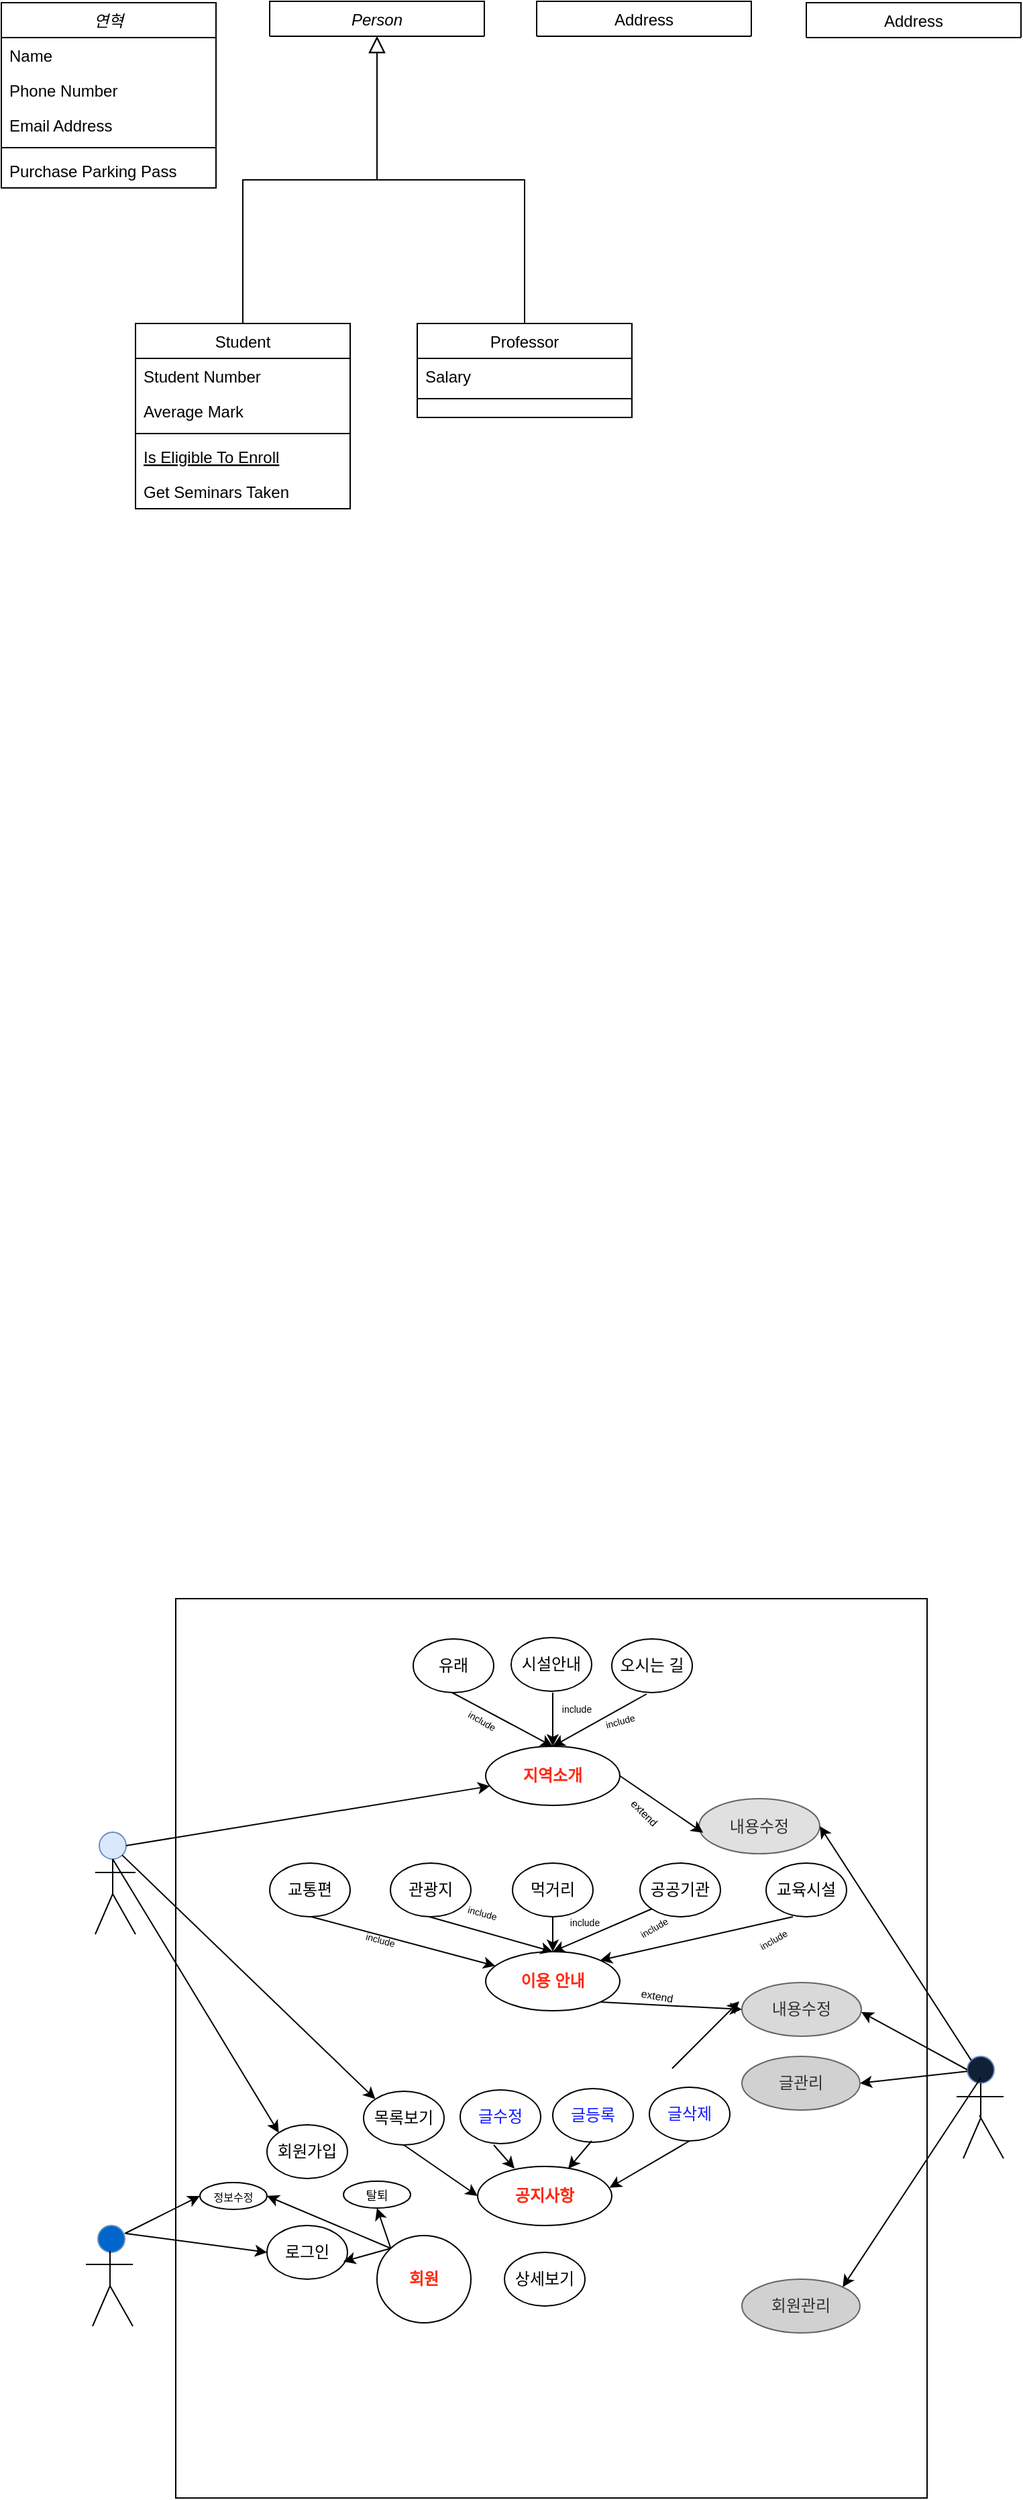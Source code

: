 <mxfile version="24.0.2" type="device">
  <diagram id="C5RBs43oDa-KdzZeNtuy" name="Page-1">
    <mxGraphModel dx="1195" dy="622" grid="1" gridSize="10" guides="1" tooltips="1" connect="1" arrows="1" fold="1" page="1" pageScale="1" pageWidth="827" pageHeight="1169" math="0" shadow="0">
      <root>
        <mxCell id="WIyWlLk6GJQsqaUBKTNV-0" />
        <mxCell id="WIyWlLk6GJQsqaUBKTNV-1" parent="WIyWlLk6GJQsqaUBKTNV-0" />
        <mxCell id="zkfFHV4jXpPFQw0GAbJ--0" value="Person" style="swimlane;fontStyle=2;align=center;verticalAlign=top;childLayout=stackLayout;horizontal=1;startSize=26;horizontalStack=0;resizeParent=1;resizeLast=0;collapsible=1;marginBottom=0;rounded=0;shadow=0;strokeWidth=1;" parent="WIyWlLk6GJQsqaUBKTNV-1" vertex="1" collapsed="1">
          <mxGeometry x="220" y="120" width="160" height="26" as="geometry">
            <mxRectangle x="220" y="120" width="160" height="138" as="alternateBounds" />
          </mxGeometry>
        </mxCell>
        <mxCell id="zkfFHV4jXpPFQw0GAbJ--1" value="Name" style="text;align=left;verticalAlign=top;spacingLeft=4;spacingRight=4;overflow=hidden;rotatable=0;points=[[0,0.5],[1,0.5]];portConstraint=eastwest;" parent="zkfFHV4jXpPFQw0GAbJ--0" vertex="1">
          <mxGeometry y="26" width="160" height="26" as="geometry" />
        </mxCell>
        <mxCell id="zkfFHV4jXpPFQw0GAbJ--2" value="Phone Number" style="text;align=left;verticalAlign=top;spacingLeft=4;spacingRight=4;overflow=hidden;rotatable=0;points=[[0,0.5],[1,0.5]];portConstraint=eastwest;rounded=0;shadow=0;html=0;" parent="zkfFHV4jXpPFQw0GAbJ--0" vertex="1">
          <mxGeometry y="52" width="160" height="26" as="geometry" />
        </mxCell>
        <mxCell id="zkfFHV4jXpPFQw0GAbJ--3" value="Email Address" style="text;align=left;verticalAlign=top;spacingLeft=4;spacingRight=4;overflow=hidden;rotatable=0;points=[[0,0.5],[1,0.5]];portConstraint=eastwest;rounded=0;shadow=0;html=0;" parent="zkfFHV4jXpPFQw0GAbJ--0" vertex="1">
          <mxGeometry y="78" width="160" height="26" as="geometry" />
        </mxCell>
        <mxCell id="zkfFHV4jXpPFQw0GAbJ--4" value="" style="line;html=1;strokeWidth=1;align=left;verticalAlign=middle;spacingTop=-1;spacingLeft=3;spacingRight=3;rotatable=0;labelPosition=right;points=[];portConstraint=eastwest;" parent="zkfFHV4jXpPFQw0GAbJ--0" vertex="1">
          <mxGeometry y="104" width="160" height="8" as="geometry" />
        </mxCell>
        <mxCell id="zkfFHV4jXpPFQw0GAbJ--5" value="Purchase Parking Pass" style="text;align=left;verticalAlign=top;spacingLeft=4;spacingRight=4;overflow=hidden;rotatable=0;points=[[0,0.5],[1,0.5]];portConstraint=eastwest;" parent="zkfFHV4jXpPFQw0GAbJ--0" vertex="1">
          <mxGeometry y="112" width="160" height="26" as="geometry" />
        </mxCell>
        <mxCell id="zkfFHV4jXpPFQw0GAbJ--6" value="Student" style="swimlane;fontStyle=0;align=center;verticalAlign=top;childLayout=stackLayout;horizontal=1;startSize=26;horizontalStack=0;resizeParent=1;resizeLast=0;collapsible=1;marginBottom=0;rounded=0;shadow=0;strokeWidth=1;" parent="WIyWlLk6GJQsqaUBKTNV-1" vertex="1">
          <mxGeometry x="120" y="360" width="160" height="138" as="geometry">
            <mxRectangle x="130" y="380" width="160" height="26" as="alternateBounds" />
          </mxGeometry>
        </mxCell>
        <mxCell id="zkfFHV4jXpPFQw0GAbJ--7" value="Student Number" style="text;align=left;verticalAlign=top;spacingLeft=4;spacingRight=4;overflow=hidden;rotatable=0;points=[[0,0.5],[1,0.5]];portConstraint=eastwest;" parent="zkfFHV4jXpPFQw0GAbJ--6" vertex="1">
          <mxGeometry y="26" width="160" height="26" as="geometry" />
        </mxCell>
        <mxCell id="zkfFHV4jXpPFQw0GAbJ--8" value="Average Mark" style="text;align=left;verticalAlign=top;spacingLeft=4;spacingRight=4;overflow=hidden;rotatable=0;points=[[0,0.5],[1,0.5]];portConstraint=eastwest;rounded=0;shadow=0;html=0;" parent="zkfFHV4jXpPFQw0GAbJ--6" vertex="1">
          <mxGeometry y="52" width="160" height="26" as="geometry" />
        </mxCell>
        <mxCell id="zkfFHV4jXpPFQw0GAbJ--9" value="" style="line;html=1;strokeWidth=1;align=left;verticalAlign=middle;spacingTop=-1;spacingLeft=3;spacingRight=3;rotatable=0;labelPosition=right;points=[];portConstraint=eastwest;" parent="zkfFHV4jXpPFQw0GAbJ--6" vertex="1">
          <mxGeometry y="78" width="160" height="8" as="geometry" />
        </mxCell>
        <mxCell id="zkfFHV4jXpPFQw0GAbJ--10" value="Is Eligible To Enroll" style="text;align=left;verticalAlign=top;spacingLeft=4;spacingRight=4;overflow=hidden;rotatable=0;points=[[0,0.5],[1,0.5]];portConstraint=eastwest;fontStyle=4;" parent="zkfFHV4jXpPFQw0GAbJ--6" vertex="1">
          <mxGeometry y="86" width="160" height="26" as="geometry" />
        </mxCell>
        <mxCell id="zkfFHV4jXpPFQw0GAbJ--11" value="Get Seminars Taken" style="text;align=left;verticalAlign=top;spacingLeft=4;spacingRight=4;overflow=hidden;rotatable=0;points=[[0,0.5],[1,0.5]];portConstraint=eastwest;" parent="zkfFHV4jXpPFQw0GAbJ--6" vertex="1">
          <mxGeometry y="112" width="160" height="26" as="geometry" />
        </mxCell>
        <mxCell id="zkfFHV4jXpPFQw0GAbJ--12" value="" style="endArrow=block;endSize=10;endFill=0;shadow=0;strokeWidth=1;rounded=0;curved=0;edgeStyle=elbowEdgeStyle;elbow=vertical;" parent="WIyWlLk6GJQsqaUBKTNV-1" source="zkfFHV4jXpPFQw0GAbJ--6" target="zkfFHV4jXpPFQw0GAbJ--0" edge="1">
          <mxGeometry width="160" relative="1" as="geometry">
            <mxPoint x="200" y="203" as="sourcePoint" />
            <mxPoint x="200" y="203" as="targetPoint" />
          </mxGeometry>
        </mxCell>
        <mxCell id="zkfFHV4jXpPFQw0GAbJ--13" value="Professor" style="swimlane;fontStyle=0;align=center;verticalAlign=top;childLayout=stackLayout;horizontal=1;startSize=26;horizontalStack=0;resizeParent=1;resizeLast=0;collapsible=1;marginBottom=0;rounded=0;shadow=0;strokeWidth=1;" parent="WIyWlLk6GJQsqaUBKTNV-1" vertex="1">
          <mxGeometry x="330" y="360" width="160" height="70" as="geometry">
            <mxRectangle x="340" y="380" width="170" height="26" as="alternateBounds" />
          </mxGeometry>
        </mxCell>
        <mxCell id="zkfFHV4jXpPFQw0GAbJ--14" value="Salary" style="text;align=left;verticalAlign=top;spacingLeft=4;spacingRight=4;overflow=hidden;rotatable=0;points=[[0,0.5],[1,0.5]];portConstraint=eastwest;" parent="zkfFHV4jXpPFQw0GAbJ--13" vertex="1">
          <mxGeometry y="26" width="160" height="26" as="geometry" />
        </mxCell>
        <mxCell id="zkfFHV4jXpPFQw0GAbJ--15" value="" style="line;html=1;strokeWidth=1;align=left;verticalAlign=middle;spacingTop=-1;spacingLeft=3;spacingRight=3;rotatable=0;labelPosition=right;points=[];portConstraint=eastwest;" parent="zkfFHV4jXpPFQw0GAbJ--13" vertex="1">
          <mxGeometry y="52" width="160" height="8" as="geometry" />
        </mxCell>
        <mxCell id="zkfFHV4jXpPFQw0GAbJ--16" value="" style="endArrow=block;endSize=10;endFill=0;shadow=0;strokeWidth=1;rounded=0;curved=0;edgeStyle=elbowEdgeStyle;elbow=vertical;" parent="WIyWlLk6GJQsqaUBKTNV-1" source="zkfFHV4jXpPFQw0GAbJ--13" target="zkfFHV4jXpPFQw0GAbJ--0" edge="1">
          <mxGeometry width="160" relative="1" as="geometry">
            <mxPoint x="210" y="373" as="sourcePoint" />
            <mxPoint x="310" y="271" as="targetPoint" />
          </mxGeometry>
        </mxCell>
        <mxCell id="zkfFHV4jXpPFQw0GAbJ--17" value="Address" style="swimlane;fontStyle=0;align=center;verticalAlign=top;childLayout=stackLayout;horizontal=1;startSize=26;horizontalStack=0;resizeParent=1;resizeLast=0;collapsible=1;marginBottom=0;rounded=0;shadow=0;strokeWidth=1;" parent="WIyWlLk6GJQsqaUBKTNV-1" vertex="1" collapsed="1">
          <mxGeometry x="419" y="120" width="160" height="26" as="geometry">
            <mxRectangle x="508" y="120" width="160" height="216" as="alternateBounds" />
          </mxGeometry>
        </mxCell>
        <mxCell id="zkfFHV4jXpPFQw0GAbJ--18" value="Street" style="text;align=left;verticalAlign=top;spacingLeft=4;spacingRight=4;overflow=hidden;rotatable=0;points=[[0,0.5],[1,0.5]];portConstraint=eastwest;" parent="zkfFHV4jXpPFQw0GAbJ--17" vertex="1">
          <mxGeometry y="26" width="160" height="26" as="geometry" />
        </mxCell>
        <mxCell id="zkfFHV4jXpPFQw0GAbJ--19" value="City" style="text;align=left;verticalAlign=top;spacingLeft=4;spacingRight=4;overflow=hidden;rotatable=0;points=[[0,0.5],[1,0.5]];portConstraint=eastwest;rounded=0;shadow=0;html=0;" parent="zkfFHV4jXpPFQw0GAbJ--17" vertex="1">
          <mxGeometry y="52" width="160" height="26" as="geometry" />
        </mxCell>
        <mxCell id="zkfFHV4jXpPFQw0GAbJ--20" value="State" style="text;align=left;verticalAlign=top;spacingLeft=4;spacingRight=4;overflow=hidden;rotatable=0;points=[[0,0.5],[1,0.5]];portConstraint=eastwest;rounded=0;shadow=0;html=0;" parent="zkfFHV4jXpPFQw0GAbJ--17" vertex="1">
          <mxGeometry y="78" width="160" height="26" as="geometry" />
        </mxCell>
        <mxCell id="zkfFHV4jXpPFQw0GAbJ--21" value="Postal Code" style="text;align=left;verticalAlign=top;spacingLeft=4;spacingRight=4;overflow=hidden;rotatable=0;points=[[0,0.5],[1,0.5]];portConstraint=eastwest;rounded=0;shadow=0;html=0;" parent="zkfFHV4jXpPFQw0GAbJ--17" vertex="1">
          <mxGeometry y="104" width="160" height="26" as="geometry" />
        </mxCell>
        <mxCell id="zkfFHV4jXpPFQw0GAbJ--22" value="Country" style="text;align=left;verticalAlign=top;spacingLeft=4;spacingRight=4;overflow=hidden;rotatable=0;points=[[0,0.5],[1,0.5]];portConstraint=eastwest;rounded=0;shadow=0;html=0;" parent="zkfFHV4jXpPFQw0GAbJ--17" vertex="1">
          <mxGeometry y="130" width="160" height="26" as="geometry" />
        </mxCell>
        <mxCell id="zkfFHV4jXpPFQw0GAbJ--23" value="" style="line;html=1;strokeWidth=1;align=left;verticalAlign=middle;spacingTop=-1;spacingLeft=3;spacingRight=3;rotatable=0;labelPosition=right;points=[];portConstraint=eastwest;" parent="zkfFHV4jXpPFQw0GAbJ--17" vertex="1">
          <mxGeometry y="156" width="160" height="8" as="geometry" />
        </mxCell>
        <mxCell id="zkfFHV4jXpPFQw0GAbJ--24" value="Validate" style="text;align=left;verticalAlign=top;spacingLeft=4;spacingRight=4;overflow=hidden;rotatable=0;points=[[0,0.5],[1,0.5]];portConstraint=eastwest;" parent="zkfFHV4jXpPFQw0GAbJ--17" vertex="1">
          <mxGeometry y="164" width="160" height="26" as="geometry" />
        </mxCell>
        <mxCell id="zkfFHV4jXpPFQw0GAbJ--25" value="Output As Label" style="text;align=left;verticalAlign=top;spacingLeft=4;spacingRight=4;overflow=hidden;rotatable=0;points=[[0,0.5],[1,0.5]];portConstraint=eastwest;" parent="zkfFHV4jXpPFQw0GAbJ--17" vertex="1">
          <mxGeometry y="190" width="160" height="26" as="geometry" />
        </mxCell>
        <mxCell id="V_Ay7xQyR_psVUGs3vCz-0" value="연혁" style="swimlane;fontStyle=2;align=center;verticalAlign=top;childLayout=stackLayout;horizontal=1;startSize=26;horizontalStack=0;resizeParent=1;resizeLast=0;collapsible=1;marginBottom=0;rounded=0;shadow=0;strokeWidth=1;" vertex="1" parent="WIyWlLk6GJQsqaUBKTNV-1">
          <mxGeometry x="20" y="121" width="160" height="138" as="geometry">
            <mxRectangle x="20" y="121" width="160" height="26" as="alternateBounds" />
          </mxGeometry>
        </mxCell>
        <mxCell id="V_Ay7xQyR_psVUGs3vCz-1" value="Name" style="text;align=left;verticalAlign=top;spacingLeft=4;spacingRight=4;overflow=hidden;rotatable=0;points=[[0,0.5],[1,0.5]];portConstraint=eastwest;" vertex="1" parent="V_Ay7xQyR_psVUGs3vCz-0">
          <mxGeometry y="26" width="160" height="26" as="geometry" />
        </mxCell>
        <mxCell id="V_Ay7xQyR_psVUGs3vCz-2" value="Phone Number" style="text;align=left;verticalAlign=top;spacingLeft=4;spacingRight=4;overflow=hidden;rotatable=0;points=[[0,0.5],[1,0.5]];portConstraint=eastwest;rounded=0;shadow=0;html=0;" vertex="1" parent="V_Ay7xQyR_psVUGs3vCz-0">
          <mxGeometry y="52" width="160" height="26" as="geometry" />
        </mxCell>
        <mxCell id="V_Ay7xQyR_psVUGs3vCz-3" value="Email Address" style="text;align=left;verticalAlign=top;spacingLeft=4;spacingRight=4;overflow=hidden;rotatable=0;points=[[0,0.5],[1,0.5]];portConstraint=eastwest;rounded=0;shadow=0;html=0;" vertex="1" parent="V_Ay7xQyR_psVUGs3vCz-0">
          <mxGeometry y="78" width="160" height="26" as="geometry" />
        </mxCell>
        <mxCell id="V_Ay7xQyR_psVUGs3vCz-4" value="" style="line;html=1;strokeWidth=1;align=left;verticalAlign=middle;spacingTop=-1;spacingLeft=3;spacingRight=3;rotatable=0;labelPosition=right;points=[];portConstraint=eastwest;" vertex="1" parent="V_Ay7xQyR_psVUGs3vCz-0">
          <mxGeometry y="104" width="160" height="8" as="geometry" />
        </mxCell>
        <mxCell id="V_Ay7xQyR_psVUGs3vCz-5" value="Purchase Parking Pass" style="text;align=left;verticalAlign=top;spacingLeft=4;spacingRight=4;overflow=hidden;rotatable=0;points=[[0,0.5],[1,0.5]];portConstraint=eastwest;" vertex="1" parent="V_Ay7xQyR_psVUGs3vCz-0">
          <mxGeometry y="112" width="160" height="26" as="geometry" />
        </mxCell>
        <mxCell id="V_Ay7xQyR_psVUGs3vCz-6" value="Address" style="swimlane;fontStyle=0;align=center;verticalAlign=top;childLayout=stackLayout;horizontal=1;startSize=26;horizontalStack=0;resizeParent=1;resizeLast=0;collapsible=1;marginBottom=0;rounded=0;shadow=0;strokeWidth=1;" vertex="1" collapsed="1" parent="WIyWlLk6GJQsqaUBKTNV-1">
          <mxGeometry x="620" y="121" width="160" height="26" as="geometry">
            <mxRectangle x="508" y="120" width="160" height="216" as="alternateBounds" />
          </mxGeometry>
        </mxCell>
        <mxCell id="V_Ay7xQyR_psVUGs3vCz-7" value="Street" style="text;align=left;verticalAlign=top;spacingLeft=4;spacingRight=4;overflow=hidden;rotatable=0;points=[[0,0.5],[1,0.5]];portConstraint=eastwest;" vertex="1" parent="V_Ay7xQyR_psVUGs3vCz-6">
          <mxGeometry y="26" width="160" height="26" as="geometry" />
        </mxCell>
        <mxCell id="V_Ay7xQyR_psVUGs3vCz-8" value="City" style="text;align=left;verticalAlign=top;spacingLeft=4;spacingRight=4;overflow=hidden;rotatable=0;points=[[0,0.5],[1,0.5]];portConstraint=eastwest;rounded=0;shadow=0;html=0;" vertex="1" parent="V_Ay7xQyR_psVUGs3vCz-6">
          <mxGeometry y="52" width="160" height="26" as="geometry" />
        </mxCell>
        <mxCell id="V_Ay7xQyR_psVUGs3vCz-9" value="State" style="text;align=left;verticalAlign=top;spacingLeft=4;spacingRight=4;overflow=hidden;rotatable=0;points=[[0,0.5],[1,0.5]];portConstraint=eastwest;rounded=0;shadow=0;html=0;" vertex="1" parent="V_Ay7xQyR_psVUGs3vCz-6">
          <mxGeometry y="78" width="160" height="26" as="geometry" />
        </mxCell>
        <mxCell id="V_Ay7xQyR_psVUGs3vCz-10" value="Postal Code" style="text;align=left;verticalAlign=top;spacingLeft=4;spacingRight=4;overflow=hidden;rotatable=0;points=[[0,0.5],[1,0.5]];portConstraint=eastwest;rounded=0;shadow=0;html=0;" vertex="1" parent="V_Ay7xQyR_psVUGs3vCz-6">
          <mxGeometry y="104" width="160" height="26" as="geometry" />
        </mxCell>
        <mxCell id="V_Ay7xQyR_psVUGs3vCz-11" value="Country" style="text;align=left;verticalAlign=top;spacingLeft=4;spacingRight=4;overflow=hidden;rotatable=0;points=[[0,0.5],[1,0.5]];portConstraint=eastwest;rounded=0;shadow=0;html=0;" vertex="1" parent="V_Ay7xQyR_psVUGs3vCz-6">
          <mxGeometry y="130" width="160" height="26" as="geometry" />
        </mxCell>
        <mxCell id="V_Ay7xQyR_psVUGs3vCz-12" value="" style="line;html=1;strokeWidth=1;align=left;verticalAlign=middle;spacingTop=-1;spacingLeft=3;spacingRight=3;rotatable=0;labelPosition=right;points=[];portConstraint=eastwest;" vertex="1" parent="V_Ay7xQyR_psVUGs3vCz-6">
          <mxGeometry y="156" width="160" height="8" as="geometry" />
        </mxCell>
        <mxCell id="V_Ay7xQyR_psVUGs3vCz-13" value="Validate" style="text;align=left;verticalAlign=top;spacingLeft=4;spacingRight=4;overflow=hidden;rotatable=0;points=[[0,0.5],[1,0.5]];portConstraint=eastwest;" vertex="1" parent="V_Ay7xQyR_psVUGs3vCz-6">
          <mxGeometry y="164" width="160" height="26" as="geometry" />
        </mxCell>
        <mxCell id="V_Ay7xQyR_psVUGs3vCz-14" value="Output As Label" style="text;align=left;verticalAlign=top;spacingLeft=4;spacingRight=4;overflow=hidden;rotatable=0;points=[[0,0.5],[1,0.5]];portConstraint=eastwest;" vertex="1" parent="V_Ay7xQyR_psVUGs3vCz-6">
          <mxGeometry y="190" width="160" height="26" as="geometry" />
        </mxCell>
        <mxCell id="V_Ay7xQyR_psVUGs3vCz-16" value="" style="rounded=0;whiteSpace=wrap;html=1;" vertex="1" parent="WIyWlLk6GJQsqaUBKTNV-1">
          <mxGeometry x="150" y="1310" width="560" height="670" as="geometry" />
        </mxCell>
        <mxCell id="V_Ay7xQyR_psVUGs3vCz-17" value="" style="ellipse;whiteSpace=wrap;html=1;aspect=fixed;fillColor=#dae8fc;strokeColor=#6c8ebf;" vertex="1" parent="WIyWlLk6GJQsqaUBKTNV-1">
          <mxGeometry x="93" y="1484" width="20" height="20" as="geometry" />
        </mxCell>
        <mxCell id="V_Ay7xQyR_psVUGs3vCz-19" value="" style="endArrow=none;html=1;rounded=0;" edge="1" parent="WIyWlLk6GJQsqaUBKTNV-1">
          <mxGeometry width="50" height="50" relative="1" as="geometry">
            <mxPoint x="103" y="1504" as="sourcePoint" />
            <mxPoint x="103" y="1530" as="targetPoint" />
          </mxGeometry>
        </mxCell>
        <mxCell id="V_Ay7xQyR_psVUGs3vCz-20" value="" style="endArrow=none;html=1;rounded=0;" edge="1" parent="WIyWlLk6GJQsqaUBKTNV-1">
          <mxGeometry width="50" height="50" relative="1" as="geometry">
            <mxPoint x="120" y="1514" as="sourcePoint" />
            <mxPoint x="103" y="1514" as="targetPoint" />
          </mxGeometry>
        </mxCell>
        <mxCell id="V_Ay7xQyR_psVUGs3vCz-21" value="" style="endArrow=none;html=1;rounded=0;" edge="1" parent="WIyWlLk6GJQsqaUBKTNV-1">
          <mxGeometry width="50" height="50" relative="1" as="geometry">
            <mxPoint x="110" y="1514" as="sourcePoint" />
            <mxPoint x="90" y="1514" as="targetPoint" />
          </mxGeometry>
        </mxCell>
        <mxCell id="V_Ay7xQyR_psVUGs3vCz-22" value="" style="endArrow=none;html=1;rounded=0;" edge="1" parent="WIyWlLk6GJQsqaUBKTNV-1">
          <mxGeometry width="50" height="50" relative="1" as="geometry">
            <mxPoint x="90" y="1560" as="sourcePoint" />
            <mxPoint x="103" y="1530" as="targetPoint" />
          </mxGeometry>
        </mxCell>
        <mxCell id="V_Ay7xQyR_psVUGs3vCz-23" value="" style="endArrow=none;html=1;rounded=0;" edge="1" parent="WIyWlLk6GJQsqaUBKTNV-1">
          <mxGeometry width="50" height="50" relative="1" as="geometry">
            <mxPoint x="103" y="1530" as="sourcePoint" />
            <mxPoint x="120" y="1560" as="targetPoint" />
          </mxGeometry>
        </mxCell>
        <mxCell id="V_Ay7xQyR_psVUGs3vCz-24" value="" style="ellipse;whiteSpace=wrap;html=1;aspect=fixed;fillColor=#0066CC;strokeColor=#6c8ebf;" vertex="1" parent="WIyWlLk6GJQsqaUBKTNV-1">
          <mxGeometry x="92" y="1777" width="20" height="20" as="geometry" />
        </mxCell>
        <mxCell id="V_Ay7xQyR_psVUGs3vCz-30" value="" style="ellipse;whiteSpace=wrap;html=1;aspect=fixed;fillColor=#102037;strokeColor=#6c8ebf;" vertex="1" parent="WIyWlLk6GJQsqaUBKTNV-1">
          <mxGeometry x="740" y="1651" width="20" height="20" as="geometry" />
        </mxCell>
        <mxCell id="V_Ay7xQyR_psVUGs3vCz-36" value="&lt;font color=&quot;#ff2a12&quot;&gt;&lt;b&gt;지역소개&lt;/b&gt;&lt;/font&gt;" style="ellipse;whiteSpace=wrap;html=1;" vertex="1" parent="WIyWlLk6GJQsqaUBKTNV-1">
          <mxGeometry x="381" y="1420" width="100" height="44" as="geometry" />
        </mxCell>
        <mxCell id="V_Ay7xQyR_psVUGs3vCz-37" value="유래" style="ellipse;whiteSpace=wrap;html=1;" vertex="1" parent="WIyWlLk6GJQsqaUBKTNV-1">
          <mxGeometry x="327" y="1340" width="60" height="40" as="geometry" />
        </mxCell>
        <mxCell id="V_Ay7xQyR_psVUGs3vCz-38" value="시설안내" style="ellipse;whiteSpace=wrap;html=1;" vertex="1" parent="WIyWlLk6GJQsqaUBKTNV-1">
          <mxGeometry x="400" y="1339" width="60" height="40" as="geometry" />
        </mxCell>
        <mxCell id="V_Ay7xQyR_psVUGs3vCz-39" value="오시는 길" style="ellipse;whiteSpace=wrap;html=1;" vertex="1" parent="WIyWlLk6GJQsqaUBKTNV-1">
          <mxGeometry x="475" y="1340" width="60" height="40" as="geometry" />
        </mxCell>
        <mxCell id="V_Ay7xQyR_psVUGs3vCz-40" value="&lt;font style=&quot;font-size: 7px;&quot;&gt;include&lt;/font&gt;" style="text;html=1;align=center;verticalAlign=middle;whiteSpace=wrap;rounded=0;rotation=30;" vertex="1" parent="WIyWlLk6GJQsqaUBKTNV-1">
          <mxGeometry x="344" y="1390" width="70" height="20" as="geometry" />
        </mxCell>
        <mxCell id="V_Ay7xQyR_psVUGs3vCz-41" value="&lt;font style=&quot;font-size: 7px;&quot;&gt;include&lt;/font&gt;" style="text;html=1;align=center;verticalAlign=middle;whiteSpace=wrap;rounded=0;" vertex="1" parent="WIyWlLk6GJQsqaUBKTNV-1">
          <mxGeometry x="414" y="1381" width="70" height="20" as="geometry" />
        </mxCell>
        <mxCell id="V_Ay7xQyR_psVUGs3vCz-42" value="&lt;font style=&quot;font-size: 7px;&quot;&gt;include&lt;/font&gt;" style="text;html=1;align=center;verticalAlign=middle;whiteSpace=wrap;rounded=0;rotation=-15;" vertex="1" parent="WIyWlLk6GJQsqaUBKTNV-1">
          <mxGeometry x="446" y="1390" width="70" height="20" as="geometry" />
        </mxCell>
        <mxCell id="V_Ay7xQyR_psVUGs3vCz-43" value="" style="endArrow=classic;html=1;rounded=0;entryX=0.5;entryY=0;entryDx=0;entryDy=0;" edge="1" parent="WIyWlLk6GJQsqaUBKTNV-1" target="V_Ay7xQyR_psVUGs3vCz-36">
          <mxGeometry width="50" height="50" relative="1" as="geometry">
            <mxPoint x="356" y="1380" as="sourcePoint" />
            <mxPoint x="406" y="1330" as="targetPoint" />
          </mxGeometry>
        </mxCell>
        <mxCell id="V_Ay7xQyR_psVUGs3vCz-44" value="" style="endArrow=classic;html=1;rounded=0;entryX=0.5;entryY=0;entryDx=0;entryDy=0;" edge="1" parent="WIyWlLk6GJQsqaUBKTNV-1" target="V_Ay7xQyR_psVUGs3vCz-36">
          <mxGeometry width="50" height="50" relative="1" as="geometry">
            <mxPoint x="431" y="1380" as="sourcePoint" />
            <mxPoint x="481" y="1330" as="targetPoint" />
          </mxGeometry>
        </mxCell>
        <mxCell id="V_Ay7xQyR_psVUGs3vCz-45" value="" style="endArrow=classic;html=1;rounded=0;entryX=0.5;entryY=0;entryDx=0;entryDy=0;" edge="1" parent="WIyWlLk6GJQsqaUBKTNV-1" target="V_Ay7xQyR_psVUGs3vCz-36">
          <mxGeometry width="50" height="50" relative="1" as="geometry">
            <mxPoint x="501" y="1381" as="sourcePoint" />
            <mxPoint x="440" y="1420" as="targetPoint" />
          </mxGeometry>
        </mxCell>
        <mxCell id="V_Ay7xQyR_psVUGs3vCz-47" value="내용수정" style="ellipse;whiteSpace=wrap;html=1;fillColor=#E0E0E0;fontColor=#333333;strokeColor=#666666;" vertex="1" parent="WIyWlLk6GJQsqaUBKTNV-1">
          <mxGeometry x="540" y="1459" width="90" height="41" as="geometry" />
        </mxCell>
        <mxCell id="V_Ay7xQyR_psVUGs3vCz-49" value="" style="endArrow=classic;html=1;rounded=0;exitX=1;exitY=0.5;exitDx=0;exitDy=0;" edge="1" parent="WIyWlLk6GJQsqaUBKTNV-1" source="V_Ay7xQyR_psVUGs3vCz-17" target="V_Ay7xQyR_psVUGs3vCz-36">
          <mxGeometry width="50" height="50" relative="1" as="geometry">
            <mxPoint x="420" y="1590" as="sourcePoint" />
            <mxPoint x="470" y="1540" as="targetPoint" />
          </mxGeometry>
        </mxCell>
        <mxCell id="V_Ay7xQyR_psVUGs3vCz-50" value="" style="endArrow=classic;html=1;rounded=0;exitX=0;exitY=0;exitDx=0;exitDy=0;entryX=1;entryY=0.5;entryDx=0;entryDy=0;" edge="1" parent="WIyWlLk6GJQsqaUBKTNV-1" source="V_Ay7xQyR_psVUGs3vCz-30" target="V_Ay7xQyR_psVUGs3vCz-47">
          <mxGeometry width="50" height="50" relative="1" as="geometry">
            <mxPoint x="420" y="1590" as="sourcePoint" />
            <mxPoint x="470" y="1540" as="targetPoint" />
          </mxGeometry>
        </mxCell>
        <mxCell id="V_Ay7xQyR_psVUGs3vCz-52" value="&lt;font style=&quot;font-size: 8px;&quot;&gt;extend&lt;/font&gt;" style="text;html=1;align=center;verticalAlign=middle;whiteSpace=wrap;rounded=0;rotation=45;" vertex="1" parent="WIyWlLk6GJQsqaUBKTNV-1">
          <mxGeometry x="475" y="1454" width="50" height="30" as="geometry" />
        </mxCell>
        <mxCell id="V_Ay7xQyR_psVUGs3vCz-53" value="" style="endArrow=classic;html=1;rounded=0;entryX=0.035;entryY=0.62;entryDx=0;entryDy=0;entryPerimeter=0;exitX=1;exitY=0.5;exitDx=0;exitDy=0;" edge="1" parent="WIyWlLk6GJQsqaUBKTNV-1" source="V_Ay7xQyR_psVUGs3vCz-36" target="V_Ay7xQyR_psVUGs3vCz-47">
          <mxGeometry width="50" height="50" relative="1" as="geometry">
            <mxPoint x="318" y="1515" as="sourcePoint" />
            <mxPoint x="368" y="1465" as="targetPoint" />
          </mxGeometry>
        </mxCell>
        <mxCell id="V_Ay7xQyR_psVUGs3vCz-54" value="&lt;font color=&quot;#ff2a12&quot;&gt;&lt;b&gt;이용 안내&lt;/b&gt;&lt;/font&gt;" style="ellipse;whiteSpace=wrap;html=1;" vertex="1" parent="WIyWlLk6GJQsqaUBKTNV-1">
          <mxGeometry x="381" y="1573" width="100" height="44" as="geometry" />
        </mxCell>
        <mxCell id="V_Ay7xQyR_psVUGs3vCz-55" value="교통편" style="ellipse;whiteSpace=wrap;html=1;" vertex="1" parent="WIyWlLk6GJQsqaUBKTNV-1">
          <mxGeometry x="220" y="1507" width="60" height="40" as="geometry" />
        </mxCell>
        <mxCell id="V_Ay7xQyR_psVUGs3vCz-56" value="관광지" style="ellipse;whiteSpace=wrap;html=1;" vertex="1" parent="WIyWlLk6GJQsqaUBKTNV-1">
          <mxGeometry x="310" y="1507" width="60" height="40" as="geometry" />
        </mxCell>
        <mxCell id="V_Ay7xQyR_psVUGs3vCz-57" value="먹거리" style="ellipse;whiteSpace=wrap;html=1;" vertex="1" parent="WIyWlLk6GJQsqaUBKTNV-1">
          <mxGeometry x="401" y="1507" width="60" height="40" as="geometry" />
        </mxCell>
        <mxCell id="V_Ay7xQyR_psVUGs3vCz-58" value="공공기관&lt;span style=&quot;color: rgba(0, 0, 0, 0); font-family: monospace; font-size: 0px; text-align: start; text-wrap: nowrap;&quot;&gt;%3CmxGraphModel%3E%3Croot%3E%3CmxCell%20id%3D%220%22%2F%3E%3CmxCell%20id%3D%221%22%20parent%3D%220%22%2F%3E%3CmxCell%20id%3D%222%22%20value%3D%22%26lt%3Bfont%20style%3D%26quot%3Bfont-size%3A%208px%3B%26quot%3B%26gt%3Bextend%26lt%3B%2Ffont%26gt%3B%22%20style%3D%22text%3Bhtml%3D1%3Balign%3Dcenter%3BverticalAlign%3Dmiddle%3BwhiteSpace%3Dwrap%3Brounded%3D0%3Brotation%3D45%3B%22%20vertex%3D%221%22%20parent%3D%221%22%3E%3CmxGeometry%20x%3D%22475%22%20y%3D%221454%22%20width%3D%2250%22%20height%3D%2230%22%20as%3D%22geometry%22%2F%3E%3C%2FmxCell%3E%3C%2Froot%3E%3C%2FmxGraphModel%3E&lt;/span&gt;" style="ellipse;whiteSpace=wrap;html=1;" vertex="1" parent="WIyWlLk6GJQsqaUBKTNV-1">
          <mxGeometry x="496" y="1507" width="60" height="40" as="geometry" />
        </mxCell>
        <mxCell id="V_Ay7xQyR_psVUGs3vCz-59" value="내용수정" style="ellipse;whiteSpace=wrap;html=1;fillColor=#D9D9D9;fontColor=#333333;strokeColor=#666666;" vertex="1" parent="WIyWlLk6GJQsqaUBKTNV-1">
          <mxGeometry x="572" y="1596" width="89" height="40" as="geometry" />
        </mxCell>
        <mxCell id="V_Ay7xQyR_psVUGs3vCz-60" value="&lt;font style=&quot;font-size: 8px;&quot;&gt;extend&lt;/font&gt;" style="text;html=1;align=center;verticalAlign=middle;whiteSpace=wrap;rounded=0;rotation=10;" vertex="1" parent="WIyWlLk6GJQsqaUBKTNV-1">
          <mxGeometry x="484" y="1590" width="50" height="30" as="geometry" />
        </mxCell>
        <mxCell id="V_Ay7xQyR_psVUGs3vCz-61" value="" style="endArrow=classic;html=1;rounded=0;exitX=1;exitY=1;exitDx=0;exitDy=0;entryX=0;entryY=0.5;entryDx=0;entryDy=0;" edge="1" parent="WIyWlLk6GJQsqaUBKTNV-1" source="V_Ay7xQyR_psVUGs3vCz-54" target="V_Ay7xQyR_psVUGs3vCz-59">
          <mxGeometry width="50" height="50" relative="1" as="geometry">
            <mxPoint x="520" y="1660" as="sourcePoint" />
            <mxPoint x="570" y="1610" as="targetPoint" />
          </mxGeometry>
        </mxCell>
        <mxCell id="V_Ay7xQyR_psVUGs3vCz-62" value="" style="endArrow=classic;html=1;rounded=0;exitX=0;exitY=0.5;exitDx=0;exitDy=0;entryX=1;entryY=0.55;entryDx=0;entryDy=0;entryPerimeter=0;" edge="1" parent="WIyWlLk6GJQsqaUBKTNV-1" source="V_Ay7xQyR_psVUGs3vCz-30" target="V_Ay7xQyR_psVUGs3vCz-59">
          <mxGeometry width="50" height="50" relative="1" as="geometry">
            <mxPoint x="520" y="1660" as="sourcePoint" />
            <mxPoint x="570" y="1610" as="targetPoint" />
          </mxGeometry>
        </mxCell>
        <mxCell id="V_Ay7xQyR_psVUGs3vCz-64" value="교육시설" style="ellipse;whiteSpace=wrap;html=1;" vertex="1" parent="WIyWlLk6GJQsqaUBKTNV-1">
          <mxGeometry x="590" y="1507" width="60" height="40" as="geometry" />
        </mxCell>
        <mxCell id="V_Ay7xQyR_psVUGs3vCz-65" value="&lt;font color=&quot;#ff2a12&quot;&gt;&lt;b&gt;공지사항&lt;/b&gt;&lt;/font&gt;" style="ellipse;whiteSpace=wrap;html=1;" vertex="1" parent="WIyWlLk6GJQsqaUBKTNV-1">
          <mxGeometry x="375" y="1733" width="100" height="44" as="geometry" />
        </mxCell>
        <mxCell id="V_Ay7xQyR_psVUGs3vCz-66" value="&lt;font style=&quot;font-size: 7px;&quot;&gt;include&lt;/font&gt;" style="text;html=1;align=center;verticalAlign=middle;whiteSpace=wrap;rounded=0;rotation=15;" vertex="1" parent="WIyWlLk6GJQsqaUBKTNV-1">
          <mxGeometry x="344" y="1533" width="70" height="20" as="geometry" />
        </mxCell>
        <mxCell id="V_Ay7xQyR_psVUGs3vCz-67" value="" style="endArrow=classic;html=1;rounded=0;entryX=0.5;entryY=0;entryDx=0;entryDy=0;" edge="1" parent="WIyWlLk6GJQsqaUBKTNV-1" target="V_Ay7xQyR_psVUGs3vCz-54">
          <mxGeometry width="50" height="50" relative="1" as="geometry">
            <mxPoint x="339" y="1547" as="sourcePoint" />
            <mxPoint x="390" y="1570" as="targetPoint" />
          </mxGeometry>
        </mxCell>
        <mxCell id="V_Ay7xQyR_psVUGs3vCz-68" value="&lt;font style=&quot;font-size: 7px;&quot;&gt;include&lt;/font&gt;" style="text;html=1;align=center;verticalAlign=middle;whiteSpace=wrap;rounded=0;rotation=15;" vertex="1" parent="WIyWlLk6GJQsqaUBKTNV-1">
          <mxGeometry x="268" y="1553" width="70" height="20" as="geometry" />
        </mxCell>
        <mxCell id="V_Ay7xQyR_psVUGs3vCz-69" value="" style="endArrow=classic;html=1;rounded=0;" edge="1" parent="WIyWlLk6GJQsqaUBKTNV-1" target="V_Ay7xQyR_psVUGs3vCz-54">
          <mxGeometry width="50" height="50" relative="1" as="geometry">
            <mxPoint x="251" y="1547" as="sourcePoint" />
            <mxPoint x="326" y="1587" as="targetPoint" />
          </mxGeometry>
        </mxCell>
        <mxCell id="V_Ay7xQyR_psVUGs3vCz-73" value="상세보기&lt;span style=&quot;color: rgba(0, 0, 0, 0); font-family: monospace; font-size: 0px; text-align: start; text-wrap: nowrap;&quot;&gt;%3CmxGraphModel%3E%3Croot%3E%3CmxCell%20id%3D%220%22%2F%3E%3CmxCell%20id%3D%221%22%20parent%3D%220%22%2F%3E%3CmxCell%20id%3D%222%22%20value%3D%22%EB%A8%B9%EA%B1%B0%EB%A6%AC%22%20style%3D%22ellipse%3BwhiteSpace%3Dwrap%3Bhtml%3D1%3B%22%20vertex%3D%221%22%20parent%3D%221%22%3E%3CmxGeometry%20x%3D%22401%22%20y%3D%221507%22%20width%3D%2260%22%20height%3D%2240%22%20as%3D%22geometry%22%2F%3E%3C%2FmxCell%3E%3C%2Froot%3E%3C%2FmxGraphModel%3E&lt;/span&gt;&lt;span style=&quot;color: rgba(0, 0, 0, 0); font-family: monospace; font-size: 0px; text-align: start; text-wrap: nowrap;&quot;&gt;%3CmxGraphModel%3E%3Croot%3E%3CmxCell%20id%3D%220%22%2F%3E%3CmxCell%20id%3D%221%22%20parent%3D%220%22%2F%3E%3CmxCell%20id%3D%222%22%20value%3D%22%EB%A8%B9%EA%B1%B0%EB%A6%AC%22%20style%3D%22ellipse%3BwhiteSpace%3Dwrap%3Bhtml%3D1%3B%22%20vertex%3D%221%22%20parent%3D%221%22%3E%3CmxGeometry%20x%3D%22401%22%20y%3D%221507%22%20width%3D%2260%22%20height%3D%2240%22%20as%3D%22geometry%22%2F%3E%3C%2FmxCell%3E%3C%2Froot%3E%3C%2FmxGraphModel%3E&lt;/span&gt;" style="ellipse;whiteSpace=wrap;html=1;" vertex="1" parent="WIyWlLk6GJQsqaUBKTNV-1">
          <mxGeometry x="395" y="1797" width="60" height="40" as="geometry" />
        </mxCell>
        <mxCell id="V_Ay7xQyR_psVUGs3vCz-74" value="목록보기" style="ellipse;whiteSpace=wrap;html=1;" vertex="1" parent="WIyWlLk6GJQsqaUBKTNV-1">
          <mxGeometry x="290" y="1677" width="60" height="40" as="geometry" />
        </mxCell>
        <mxCell id="V_Ay7xQyR_psVUGs3vCz-75" value="회원가입" style="ellipse;whiteSpace=wrap;html=1;" vertex="1" parent="WIyWlLk6GJQsqaUBKTNV-1">
          <mxGeometry x="218" y="1702" width="60" height="40" as="geometry" />
        </mxCell>
        <mxCell id="V_Ay7xQyR_psVUGs3vCz-76" value="로그인" style="ellipse;whiteSpace=wrap;html=1;" vertex="1" parent="WIyWlLk6GJQsqaUBKTNV-1">
          <mxGeometry x="218" y="1777" width="60" height="40" as="geometry" />
        </mxCell>
        <mxCell id="V_Ay7xQyR_psVUGs3vCz-77" value="" style="endArrow=classic;html=1;rounded=0;entryX=0;entryY=0;entryDx=0;entryDy=0;exitX=1;exitY=1;exitDx=0;exitDy=0;" edge="1" parent="WIyWlLk6GJQsqaUBKTNV-1" source="V_Ay7xQyR_psVUGs3vCz-17" target="V_Ay7xQyR_psVUGs3vCz-74">
          <mxGeometry width="50" height="50" relative="1" as="geometry">
            <mxPoint x="120" y="1573" as="sourcePoint" />
            <mxPoint x="170" y="1523" as="targetPoint" />
          </mxGeometry>
        </mxCell>
        <mxCell id="V_Ay7xQyR_psVUGs3vCz-78" value="&lt;font style=&quot;font-size: 7px;&quot;&gt;include&lt;/font&gt;" style="text;html=1;align=center;verticalAlign=middle;whiteSpace=wrap;rounded=0;rotation=-30;" vertex="1" parent="WIyWlLk6GJQsqaUBKTNV-1">
          <mxGeometry x="560" y="1553" width="70" height="20" as="geometry" />
        </mxCell>
        <mxCell id="V_Ay7xQyR_psVUGs3vCz-80" value="&lt;font style=&quot;font-size: 7px;&quot;&gt;include&lt;/font&gt;" style="text;html=1;align=center;verticalAlign=middle;whiteSpace=wrap;rounded=0;rotation=-30;" vertex="1" parent="WIyWlLk6GJQsqaUBKTNV-1">
          <mxGeometry x="478.93" y="1544" width="54" height="20" as="geometry" />
        </mxCell>
        <mxCell id="V_Ay7xQyR_psVUGs3vCz-81" value="" style="endArrow=classic;html=1;rounded=0;entryX=0.5;entryY=0;entryDx=0;entryDy=0;exitX=0;exitY=1;exitDx=0;exitDy=0;" edge="1" parent="WIyWlLk6GJQsqaUBKTNV-1" source="V_Ay7xQyR_psVUGs3vCz-58" target="V_Ay7xQyR_psVUGs3vCz-54">
          <mxGeometry width="50" height="50" relative="1" as="geometry">
            <mxPoint x="516" y="1548" as="sourcePoint" />
            <mxPoint x="566" y="1498" as="targetPoint" />
          </mxGeometry>
        </mxCell>
        <mxCell id="V_Ay7xQyR_psVUGs3vCz-82" value="" style="endArrow=classic;html=1;rounded=0;entryX=1;entryY=0;entryDx=0;entryDy=0;" edge="1" parent="WIyWlLk6GJQsqaUBKTNV-1" target="V_Ay7xQyR_psVUGs3vCz-54">
          <mxGeometry width="50" height="50" relative="1" as="geometry">
            <mxPoint x="610" y="1547" as="sourcePoint" />
            <mxPoint x="660" y="1497" as="targetPoint" />
          </mxGeometry>
        </mxCell>
        <mxCell id="V_Ay7xQyR_psVUGs3vCz-84" value="" style="endArrow=classic;html=1;rounded=0;entryX=0.5;entryY=0;entryDx=0;entryDy=0;" edge="1" parent="WIyWlLk6GJQsqaUBKTNV-1" target="V_Ay7xQyR_psVUGs3vCz-54">
          <mxGeometry width="50" height="50" relative="1" as="geometry">
            <mxPoint x="431" y="1547" as="sourcePoint" />
            <mxPoint x="481" y="1497" as="targetPoint" />
          </mxGeometry>
        </mxCell>
        <mxCell id="V_Ay7xQyR_psVUGs3vCz-85" value="&lt;font style=&quot;font-size: 7px;&quot;&gt;include&lt;/font&gt;" style="text;html=1;align=center;verticalAlign=middle;whiteSpace=wrap;rounded=0;rotation=0;" vertex="1" parent="WIyWlLk6GJQsqaUBKTNV-1">
          <mxGeometry x="420" y="1540" width="70" height="20" as="geometry" />
        </mxCell>
        <mxCell id="V_Ay7xQyR_psVUGs3vCz-86" value="&lt;font color=&quot;#121aff&quot;&gt;글수정&lt;/font&gt;" style="ellipse;whiteSpace=wrap;html=1;" vertex="1" parent="WIyWlLk6GJQsqaUBKTNV-1">
          <mxGeometry x="362" y="1676" width="60" height="40" as="geometry" />
        </mxCell>
        <mxCell id="V_Ay7xQyR_psVUGs3vCz-87" value="&lt;font color=&quot;#121aff&quot;&gt;글등록&lt;/font&gt;" style="ellipse;whiteSpace=wrap;html=1;" vertex="1" parent="WIyWlLk6GJQsqaUBKTNV-1">
          <mxGeometry x="431" y="1675" width="60" height="40" as="geometry" />
        </mxCell>
        <mxCell id="V_Ay7xQyR_psVUGs3vCz-88" value="&lt;font color=&quot;#121aff&quot;&gt;글삭제&lt;/font&gt;" style="ellipse;whiteSpace=wrap;html=1;" vertex="1" parent="WIyWlLk6GJQsqaUBKTNV-1">
          <mxGeometry x="503" y="1674" width="60" height="40" as="geometry" />
        </mxCell>
        <mxCell id="V_Ay7xQyR_psVUGs3vCz-89" value="글관리" style="ellipse;whiteSpace=wrap;html=1;fillColor=#D1D1D1;fontColor=#333333;strokeColor=#666666;" vertex="1" parent="WIyWlLk6GJQsqaUBKTNV-1">
          <mxGeometry x="572" y="1651" width="88" height="40" as="geometry" />
        </mxCell>
        <mxCell id="V_Ay7xQyR_psVUGs3vCz-91" value="" style="endArrow=classic;html=1;rounded=0;entryX=0;entryY=0.5;entryDx=0;entryDy=0;" edge="1" parent="WIyWlLk6GJQsqaUBKTNV-1" target="V_Ay7xQyR_psVUGs3vCz-65">
          <mxGeometry width="50" height="50" relative="1" as="geometry">
            <mxPoint x="320" y="1717" as="sourcePoint" />
            <mxPoint x="370" y="1667" as="targetPoint" />
          </mxGeometry>
        </mxCell>
        <mxCell id="V_Ay7xQyR_psVUGs3vCz-92" value="" style="endArrow=classic;html=1;rounded=0;entryX=0.275;entryY=0.038;entryDx=0;entryDy=0;entryPerimeter=0;" edge="1" parent="WIyWlLk6GJQsqaUBKTNV-1" target="V_Ay7xQyR_psVUGs3vCz-65">
          <mxGeometry width="50" height="50" relative="1" as="geometry">
            <mxPoint x="387" y="1717" as="sourcePoint" />
            <mxPoint x="437" y="1667" as="targetPoint" />
          </mxGeometry>
        </mxCell>
        <mxCell id="V_Ay7xQyR_psVUGs3vCz-93" value="" style="endArrow=classic;html=1;rounded=0;entryX=0.675;entryY=0.038;entryDx=0;entryDy=0;entryPerimeter=0;" edge="1" parent="WIyWlLk6GJQsqaUBKTNV-1" target="V_Ay7xQyR_psVUGs3vCz-65">
          <mxGeometry width="50" height="50" relative="1" as="geometry">
            <mxPoint x="460" y="1714" as="sourcePoint" />
            <mxPoint x="510" y="1664" as="targetPoint" />
          </mxGeometry>
        </mxCell>
        <mxCell id="V_Ay7xQyR_psVUGs3vCz-94" value="" style="endArrow=classic;html=1;rounded=0;entryX=0.983;entryY=0.36;entryDx=0;entryDy=0;entryPerimeter=0;" edge="1" parent="WIyWlLk6GJQsqaUBKTNV-1" target="V_Ay7xQyR_psVUGs3vCz-65">
          <mxGeometry width="50" height="50" relative="1" as="geometry">
            <mxPoint x="532.93" y="1714" as="sourcePoint" />
            <mxPoint x="582.93" y="1664" as="targetPoint" />
          </mxGeometry>
        </mxCell>
        <mxCell id="V_Ay7xQyR_psVUGs3vCz-99" value="" style="endArrow=none;html=1;rounded=0;" edge="1" parent="WIyWlLk6GJQsqaUBKTNV-1">
          <mxGeometry width="50" height="50" relative="1" as="geometry">
            <mxPoint x="101" y="1796" as="sourcePoint" />
            <mxPoint x="101" y="1822" as="targetPoint" />
          </mxGeometry>
        </mxCell>
        <mxCell id="V_Ay7xQyR_psVUGs3vCz-100" value="" style="endArrow=none;html=1;rounded=0;" edge="1" parent="WIyWlLk6GJQsqaUBKTNV-1">
          <mxGeometry width="50" height="50" relative="1" as="geometry">
            <mxPoint x="118" y="1806" as="sourcePoint" />
            <mxPoint x="101" y="1806" as="targetPoint" />
          </mxGeometry>
        </mxCell>
        <mxCell id="V_Ay7xQyR_psVUGs3vCz-101" value="" style="endArrow=none;html=1;rounded=0;" edge="1" parent="WIyWlLk6GJQsqaUBKTNV-1">
          <mxGeometry width="50" height="50" relative="1" as="geometry">
            <mxPoint x="103" y="1806" as="sourcePoint" />
            <mxPoint x="83" y="1806" as="targetPoint" />
          </mxGeometry>
        </mxCell>
        <mxCell id="V_Ay7xQyR_psVUGs3vCz-102" value="" style="endArrow=none;html=1;rounded=0;" edge="1" parent="WIyWlLk6GJQsqaUBKTNV-1">
          <mxGeometry width="50" height="50" relative="1" as="geometry">
            <mxPoint x="88" y="1852" as="sourcePoint" />
            <mxPoint x="101" y="1822" as="targetPoint" />
          </mxGeometry>
        </mxCell>
        <mxCell id="V_Ay7xQyR_psVUGs3vCz-103" value="" style="endArrow=none;html=1;rounded=0;" edge="1" parent="WIyWlLk6GJQsqaUBKTNV-1">
          <mxGeometry width="50" height="50" relative="1" as="geometry">
            <mxPoint x="101" y="1822" as="sourcePoint" />
            <mxPoint x="118" y="1852" as="targetPoint" />
          </mxGeometry>
        </mxCell>
        <mxCell id="V_Ay7xQyR_psVUGs3vCz-104" value="" style="endArrow=none;html=1;rounded=0;" edge="1" parent="WIyWlLk6GJQsqaUBKTNV-1">
          <mxGeometry width="50" height="50" relative="1" as="geometry">
            <mxPoint x="750" y="1671" as="sourcePoint" />
            <mxPoint x="750" y="1697" as="targetPoint" />
          </mxGeometry>
        </mxCell>
        <mxCell id="V_Ay7xQyR_psVUGs3vCz-105" value="" style="endArrow=none;html=1;rounded=0;" edge="1" parent="WIyWlLk6GJQsqaUBKTNV-1">
          <mxGeometry width="50" height="50" relative="1" as="geometry">
            <mxPoint x="767" y="1681" as="sourcePoint" />
            <mxPoint x="750" y="1681" as="targetPoint" />
          </mxGeometry>
        </mxCell>
        <mxCell id="V_Ay7xQyR_psVUGs3vCz-106" value="" style="endArrow=none;html=1;rounded=0;" edge="1" parent="WIyWlLk6GJQsqaUBKTNV-1">
          <mxGeometry width="50" height="50" relative="1" as="geometry">
            <mxPoint x="752" y="1681" as="sourcePoint" />
            <mxPoint x="732" y="1681" as="targetPoint" />
          </mxGeometry>
        </mxCell>
        <mxCell id="V_Ay7xQyR_psVUGs3vCz-107" value="" style="endArrow=none;html=1;rounded=0;" edge="1" parent="WIyWlLk6GJQsqaUBKTNV-1">
          <mxGeometry width="50" height="50" relative="1" as="geometry">
            <mxPoint x="737" y="1727" as="sourcePoint" />
            <mxPoint x="750" y="1697" as="targetPoint" />
          </mxGeometry>
        </mxCell>
        <mxCell id="V_Ay7xQyR_psVUGs3vCz-108" value="" style="endArrow=none;html=1;rounded=0;" edge="1" parent="WIyWlLk6GJQsqaUBKTNV-1">
          <mxGeometry width="50" height="50" relative="1" as="geometry">
            <mxPoint x="749" y="1695" as="sourcePoint" />
            <mxPoint x="767" y="1727" as="targetPoint" />
          </mxGeometry>
        </mxCell>
        <mxCell id="V_Ay7xQyR_psVUGs3vCz-109" value="회원관리" style="ellipse;whiteSpace=wrap;html=1;fillColor=#D1D1D1;fontColor=#333333;strokeColor=#666666;" vertex="1" parent="WIyWlLk6GJQsqaUBKTNV-1">
          <mxGeometry x="572" y="1817" width="88" height="40" as="geometry" />
        </mxCell>
        <mxCell id="V_Ay7xQyR_psVUGs3vCz-110" value="" style="endArrow=classic;html=1;rounded=0;entryX=1;entryY=0.5;entryDx=0;entryDy=0;" edge="1" parent="WIyWlLk6GJQsqaUBKTNV-1" source="V_Ay7xQyR_psVUGs3vCz-30" target="V_Ay7xQyR_psVUGs3vCz-89">
          <mxGeometry width="50" height="50" relative="1" as="geometry">
            <mxPoint x="740" y="1667" as="sourcePoint" />
            <mxPoint x="790" y="1617" as="targetPoint" />
          </mxGeometry>
        </mxCell>
        <mxCell id="V_Ay7xQyR_psVUGs3vCz-111" value="" style="endArrow=classic;html=1;rounded=0;entryX=1;entryY=0;entryDx=0;entryDy=0;" edge="1" parent="WIyWlLk6GJQsqaUBKTNV-1" target="V_Ay7xQyR_psVUGs3vCz-109">
          <mxGeometry width="50" height="50" relative="1" as="geometry">
            <mxPoint x="750" y="1667" as="sourcePoint" />
            <mxPoint x="800" y="1617" as="targetPoint" />
          </mxGeometry>
        </mxCell>
        <mxCell id="V_Ay7xQyR_psVUGs3vCz-112" value="&lt;font style=&quot;font-size: 8px;&quot;&gt;정보수정&lt;/font&gt;" style="ellipse;whiteSpace=wrap;html=1;" vertex="1" parent="WIyWlLk6GJQsqaUBKTNV-1">
          <mxGeometry x="168" y="1745" width="50" height="20" as="geometry" />
        </mxCell>
        <mxCell id="V_Ay7xQyR_psVUGs3vCz-114" value="&lt;font style=&quot;font-size: 9px;&quot;&gt;탈퇴&lt;/font&gt;" style="ellipse;whiteSpace=wrap;html=1;" vertex="1" parent="WIyWlLk6GJQsqaUBKTNV-1">
          <mxGeometry x="275" y="1744" width="50" height="20" as="geometry" />
        </mxCell>
        <mxCell id="V_Ay7xQyR_psVUGs3vCz-115" value="" style="endArrow=classic;html=1;rounded=0;entryX=0;entryY=0;entryDx=0;entryDy=0;exitX=0.5;exitY=1;exitDx=0;exitDy=0;" edge="1" parent="WIyWlLk6GJQsqaUBKTNV-1" source="V_Ay7xQyR_psVUGs3vCz-17" target="V_Ay7xQyR_psVUGs3vCz-75">
          <mxGeometry width="50" height="50" relative="1" as="geometry">
            <mxPoint x="118" y="1494" as="sourcePoint" />
            <mxPoint x="168" y="1444" as="targetPoint" />
          </mxGeometry>
        </mxCell>
        <mxCell id="V_Ay7xQyR_psVUGs3vCz-116" value="" style="endArrow=classic;html=1;rounded=0;entryX=0;entryY=0.5;entryDx=0;entryDy=0;" edge="1" parent="WIyWlLk6GJQsqaUBKTNV-1" target="V_Ay7xQyR_psVUGs3vCz-112">
          <mxGeometry width="50" height="50" relative="1" as="geometry">
            <mxPoint x="112" y="1783" as="sourcePoint" />
            <mxPoint x="162" y="1733" as="targetPoint" />
          </mxGeometry>
        </mxCell>
        <mxCell id="V_Ay7xQyR_psVUGs3vCz-117" value="" style="endArrow=classic;html=1;rounded=0;entryX=0;entryY=0.5;entryDx=0;entryDy=0;" edge="1" parent="WIyWlLk6GJQsqaUBKTNV-1" target="V_Ay7xQyR_psVUGs3vCz-76">
          <mxGeometry width="50" height="50" relative="1" as="geometry">
            <mxPoint x="113" y="1783" as="sourcePoint" />
            <mxPoint x="163" y="1733" as="targetPoint" />
          </mxGeometry>
        </mxCell>
        <mxCell id="V_Ay7xQyR_psVUGs3vCz-118" value="" style="endArrow=classic;html=1;rounded=0;" edge="1" parent="WIyWlLk6GJQsqaUBKTNV-1">
          <mxGeometry width="50" height="50" relative="1" as="geometry">
            <mxPoint x="520" y="1660" as="sourcePoint" />
            <mxPoint x="570" y="1610" as="targetPoint" />
          </mxGeometry>
        </mxCell>
        <mxCell id="V_Ay7xQyR_psVUGs3vCz-119" value="&lt;font color=&quot;#ff2a12&quot;&gt;&lt;b&gt;회원&lt;/b&gt;&lt;/font&gt;" style="ellipse;whiteSpace=wrap;html=1;" vertex="1" parent="WIyWlLk6GJQsqaUBKTNV-1">
          <mxGeometry x="300" y="1784.5" width="70" height="65" as="geometry" />
        </mxCell>
        <mxCell id="V_Ay7xQyR_psVUGs3vCz-120" value="" style="endArrow=classic;html=1;rounded=0;entryX=0.5;entryY=1;entryDx=0;entryDy=0;exitX=0;exitY=0;exitDx=0;exitDy=0;" edge="1" parent="WIyWlLk6GJQsqaUBKTNV-1" source="V_Ay7xQyR_psVUGs3vCz-119" target="V_Ay7xQyR_psVUGs3vCz-114">
          <mxGeometry width="50" height="50" relative="1" as="geometry">
            <mxPoint x="332" y="1784.5" as="sourcePoint" />
            <mxPoint x="382" y="1734.5" as="targetPoint" />
          </mxGeometry>
        </mxCell>
        <mxCell id="V_Ay7xQyR_psVUGs3vCz-121" value="" style="endArrow=classic;html=1;rounded=0;entryX=0.95;entryY=0.671;entryDx=0;entryDy=0;entryPerimeter=0;exitX=0;exitY=0;exitDx=0;exitDy=0;" edge="1" parent="WIyWlLk6GJQsqaUBKTNV-1" source="V_Ay7xQyR_psVUGs3vCz-119" target="V_Ay7xQyR_psVUGs3vCz-76">
          <mxGeometry width="50" height="50" relative="1" as="geometry">
            <mxPoint x="300" y="1814" as="sourcePoint" />
            <mxPoint x="350" y="1764" as="targetPoint" />
          </mxGeometry>
        </mxCell>
        <mxCell id="V_Ay7xQyR_psVUGs3vCz-122" value="" style="endArrow=classic;html=1;rounded=0;entryX=1;entryY=0.5;entryDx=0;entryDy=0;exitX=0;exitY=0;exitDx=0;exitDy=0;" edge="1" parent="WIyWlLk6GJQsqaUBKTNV-1" source="V_Ay7xQyR_psVUGs3vCz-119" target="V_Ay7xQyR_psVUGs3vCz-112">
          <mxGeometry width="50" height="50" relative="1" as="geometry">
            <mxPoint x="310" y="1797" as="sourcePoint" />
            <mxPoint x="360" y="1747" as="targetPoint" />
          </mxGeometry>
        </mxCell>
      </root>
    </mxGraphModel>
  </diagram>
</mxfile>
